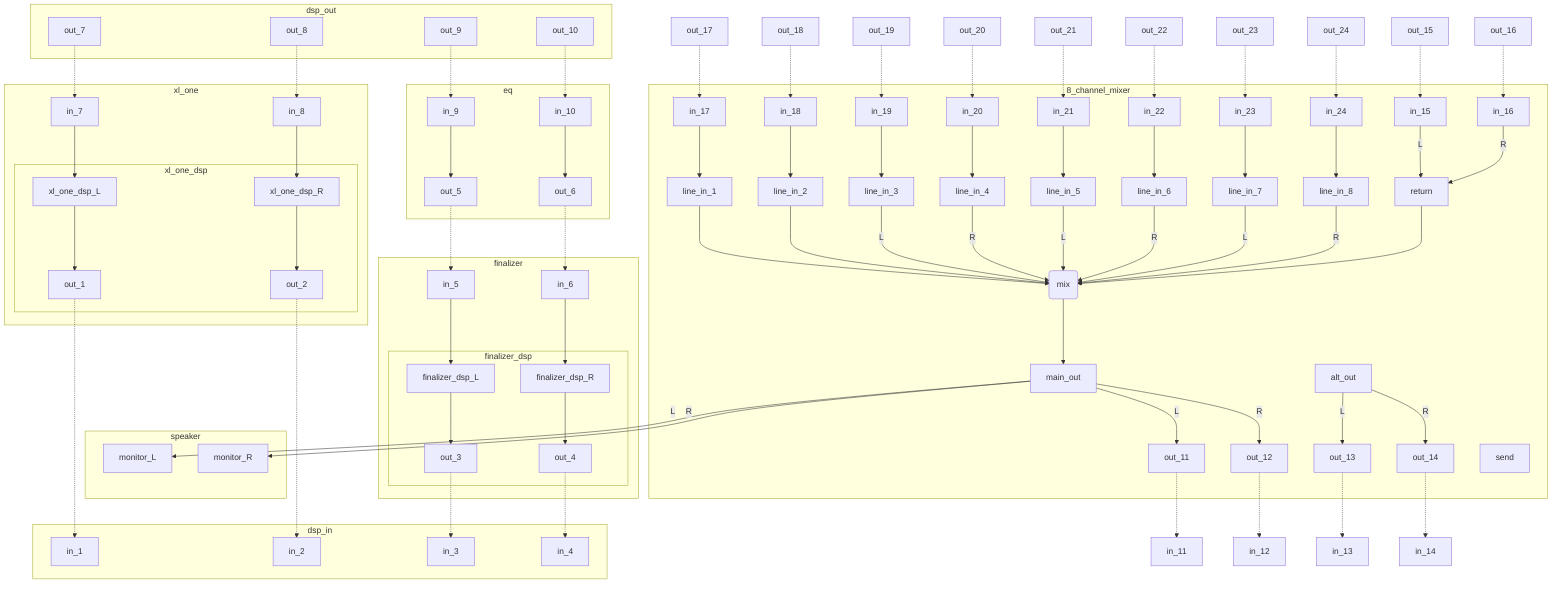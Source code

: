 graph TD
out_1 -.-> in_1
out_2 -.-> in_2
out_3 -.-> in_3
out_4 -.-> in_4
out_5 -.-> in_5
out_6 -.-> in_6
out_7 -.-> in_7
out_8 -.-> in_8
out_9 -.-> in_9
out_10 -.-> in_10
out_11 -.-> in_11
out_12 -.-> in_12
out_13 -.-> in_13
out_14 -.-> in_14
out_15 -.-> in_15
out_16 -.-> in_16
out_17 -.-> in_17
out_18 -.-> in_18
out_19 -.-> in_19
out_20 -.-> in_20
out_21 -.-> in_21
out_22 -.-> in_22
out_23 -.-> in_23
out_24 -.-> in_24

subgraph dsp_in
in_1
in_2
in_3
in_4
end
subgraph dsp_out
out_7
out_8
out_9
out_10
end

subgraph finalizer
subgraph finalizer_dsp
finalizer_dsp_L --> out_3
finalizer_dsp_R --> out_4
end
in_5 --> finalizer_dsp_L
in_6 --> finalizer_dsp_R
end

subgraph xl_one
in_7 --> xl_one_dsp_L
in_8 --> xl_one_dsp_R
subgraph xl_one_dsp
xl_one_dsp_L --> out_1
xl_one_dsp_R --> out_2
end
end

subgraph eq
in_9 --> out_5
in_10 --> out_6
end

subgraph speaker
monitor_L
monitor_R
end

subgraph 8_channel_mixer
send
main_out
alt_out
mix(mix) --> main_out
line_in_1 --> mix
line_in_2 --> mix
line_in_3 -->|L| mix
line_in_4 -->|R| mix
line_in_5 -->|L| mix
line_in_6 -->|R| mix
line_in_7 -->|L| mix
line_in_8 -->|R| mix
return --> mix
in_15 --> |L| return
in_16 --> |R| return
alt_out --> |L| out_13
alt_out --> |R| out_14
in_17 --> line_in_1
in_18 --> line_in_2
in_19 --> line_in_3
in_20 --> line_in_4
in_21 --> line_in_5
in_22 --> line_in_6
in_23 --> line_in_7
in_24 --> line_in_8
main_out --> |L| monitor_L
main_out --> |L| out_11
main_out --> |R| monitor_R
main_out --> |R| out_12
end